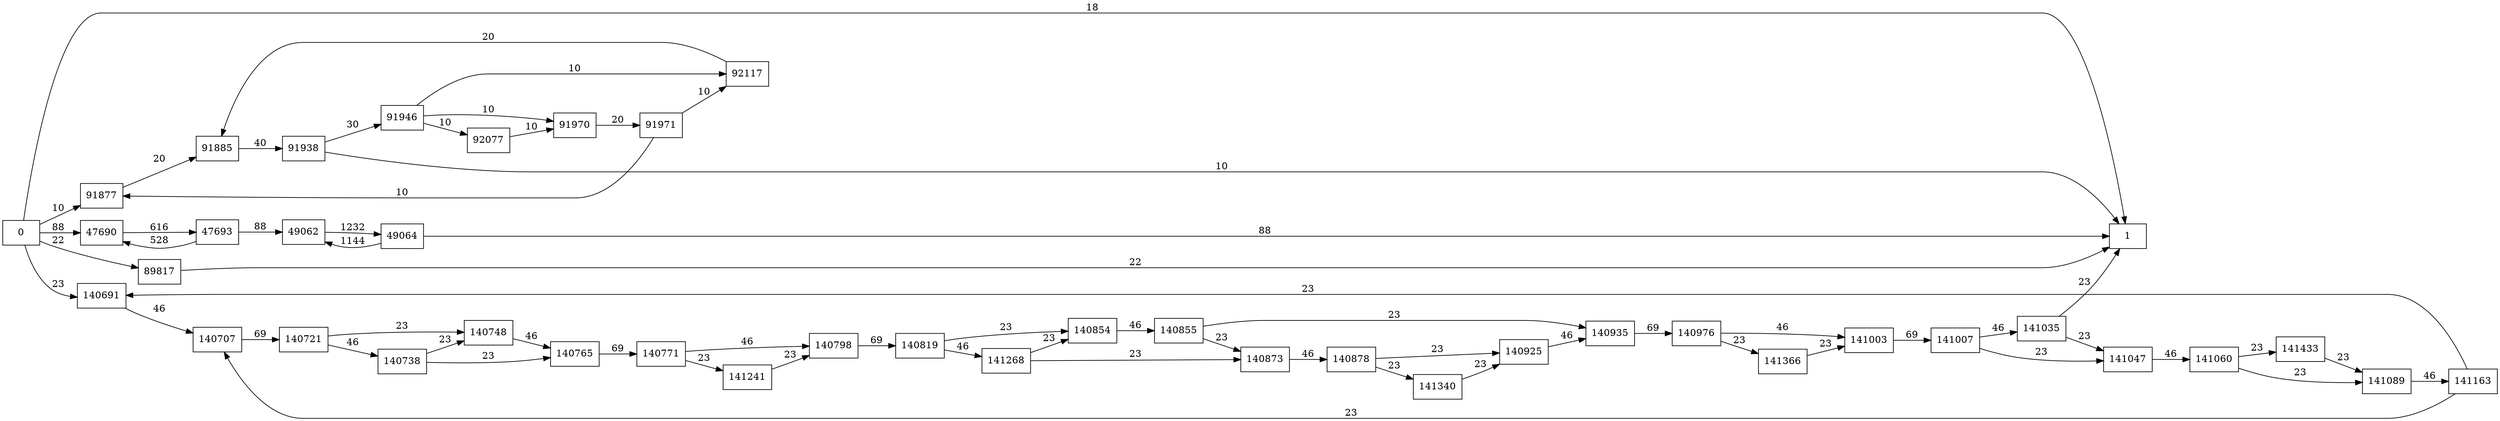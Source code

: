 digraph {
	graph [rankdir=LR]
	node [shape=rectangle]
	47690 -> 47693 [label=616]
	47693 -> 47690 [label=528]
	47693 -> 49062 [label=88]
	49062 -> 49064 [label=1232]
	49064 -> 49062 [label=1144]
	49064 -> 1 [label=88]
	89817 -> 1 [label=22]
	91877 -> 91885 [label=20]
	91885 -> 91938 [label=40]
	91938 -> 91946 [label=30]
	91938 -> 1 [label=10]
	91946 -> 91970 [label=10]
	91946 -> 92077 [label=10]
	91946 -> 92117 [label=10]
	91970 -> 91971 [label=20]
	91971 -> 91877 [label=10]
	91971 -> 92117 [label=10]
	92077 -> 91970 [label=10]
	92117 -> 91885 [label=20]
	140691 -> 140707 [label=46]
	140707 -> 140721 [label=69]
	140721 -> 140738 [label=46]
	140721 -> 140748 [label=23]
	140738 -> 140748 [label=23]
	140738 -> 140765 [label=23]
	140748 -> 140765 [label=46]
	140765 -> 140771 [label=69]
	140771 -> 140798 [label=46]
	140771 -> 141241 [label=23]
	140798 -> 140819 [label=69]
	140819 -> 140854 [label=23]
	140819 -> 141268 [label=46]
	140854 -> 140855 [label=46]
	140855 -> 140873 [label=23]
	140855 -> 140935 [label=23]
	140873 -> 140878 [label=46]
	140878 -> 140925 [label=23]
	140878 -> 141340 [label=23]
	140925 -> 140935 [label=46]
	140935 -> 140976 [label=69]
	140976 -> 141003 [label=46]
	140976 -> 141366 [label=23]
	141003 -> 141007 [label=69]
	141007 -> 141035 [label=46]
	141007 -> 141047 [label=23]
	141035 -> 141047 [label=23]
	141035 -> 1 [label=23]
	141047 -> 141060 [label=46]
	141060 -> 141089 [label=23]
	141060 -> 141433 [label=23]
	141089 -> 141163 [label=46]
	141163 -> 140707 [label=23]
	141163 -> 140691 [label=23]
	141241 -> 140798 [label=23]
	141268 -> 140873 [label=23]
	141268 -> 140854 [label=23]
	141340 -> 140925 [label=23]
	141366 -> 141003 [label=23]
	141433 -> 141089 [label=23]
	0 -> 1 [label=18]
	0 -> 47690 [label=88]
	0 -> 89817 [label=22]
	0 -> 91877 [label=10]
	0 -> 140691 [label=23]
}
